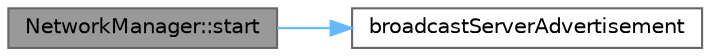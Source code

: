 digraph "NetworkManager::start"
{
 // LATEX_PDF_SIZE
  bgcolor="transparent";
  edge [fontname=Helvetica,fontsize=10,labelfontname=Helvetica,labelfontsize=10];
  node [fontname=Helvetica,fontsize=10,shape=box,height=0.2,width=0.4];
  rankdir="LR";
  Node1 [id="Node000001",label="NetworkManager::start",height=0.2,width=0.4,color="gray40", fillcolor="grey60", style="filled", fontcolor="black",tooltip="Starts the network manager."];
  Node1 -> Node2 [id="edge1_Node000001_Node000002",color="steelblue1",style="solid",tooltip=" "];
  Node2 [id="Node000002",label="broadcastServerAdvertisement",height=0.2,width=0.4,color="grey40", fillcolor="white", style="filled",URL="$NetworkManager_8cpp.html#a7335d3130350f98adae401db35c821eb",tooltip="Broadcasts a server advertisement (for LAN discovery)."];
}
